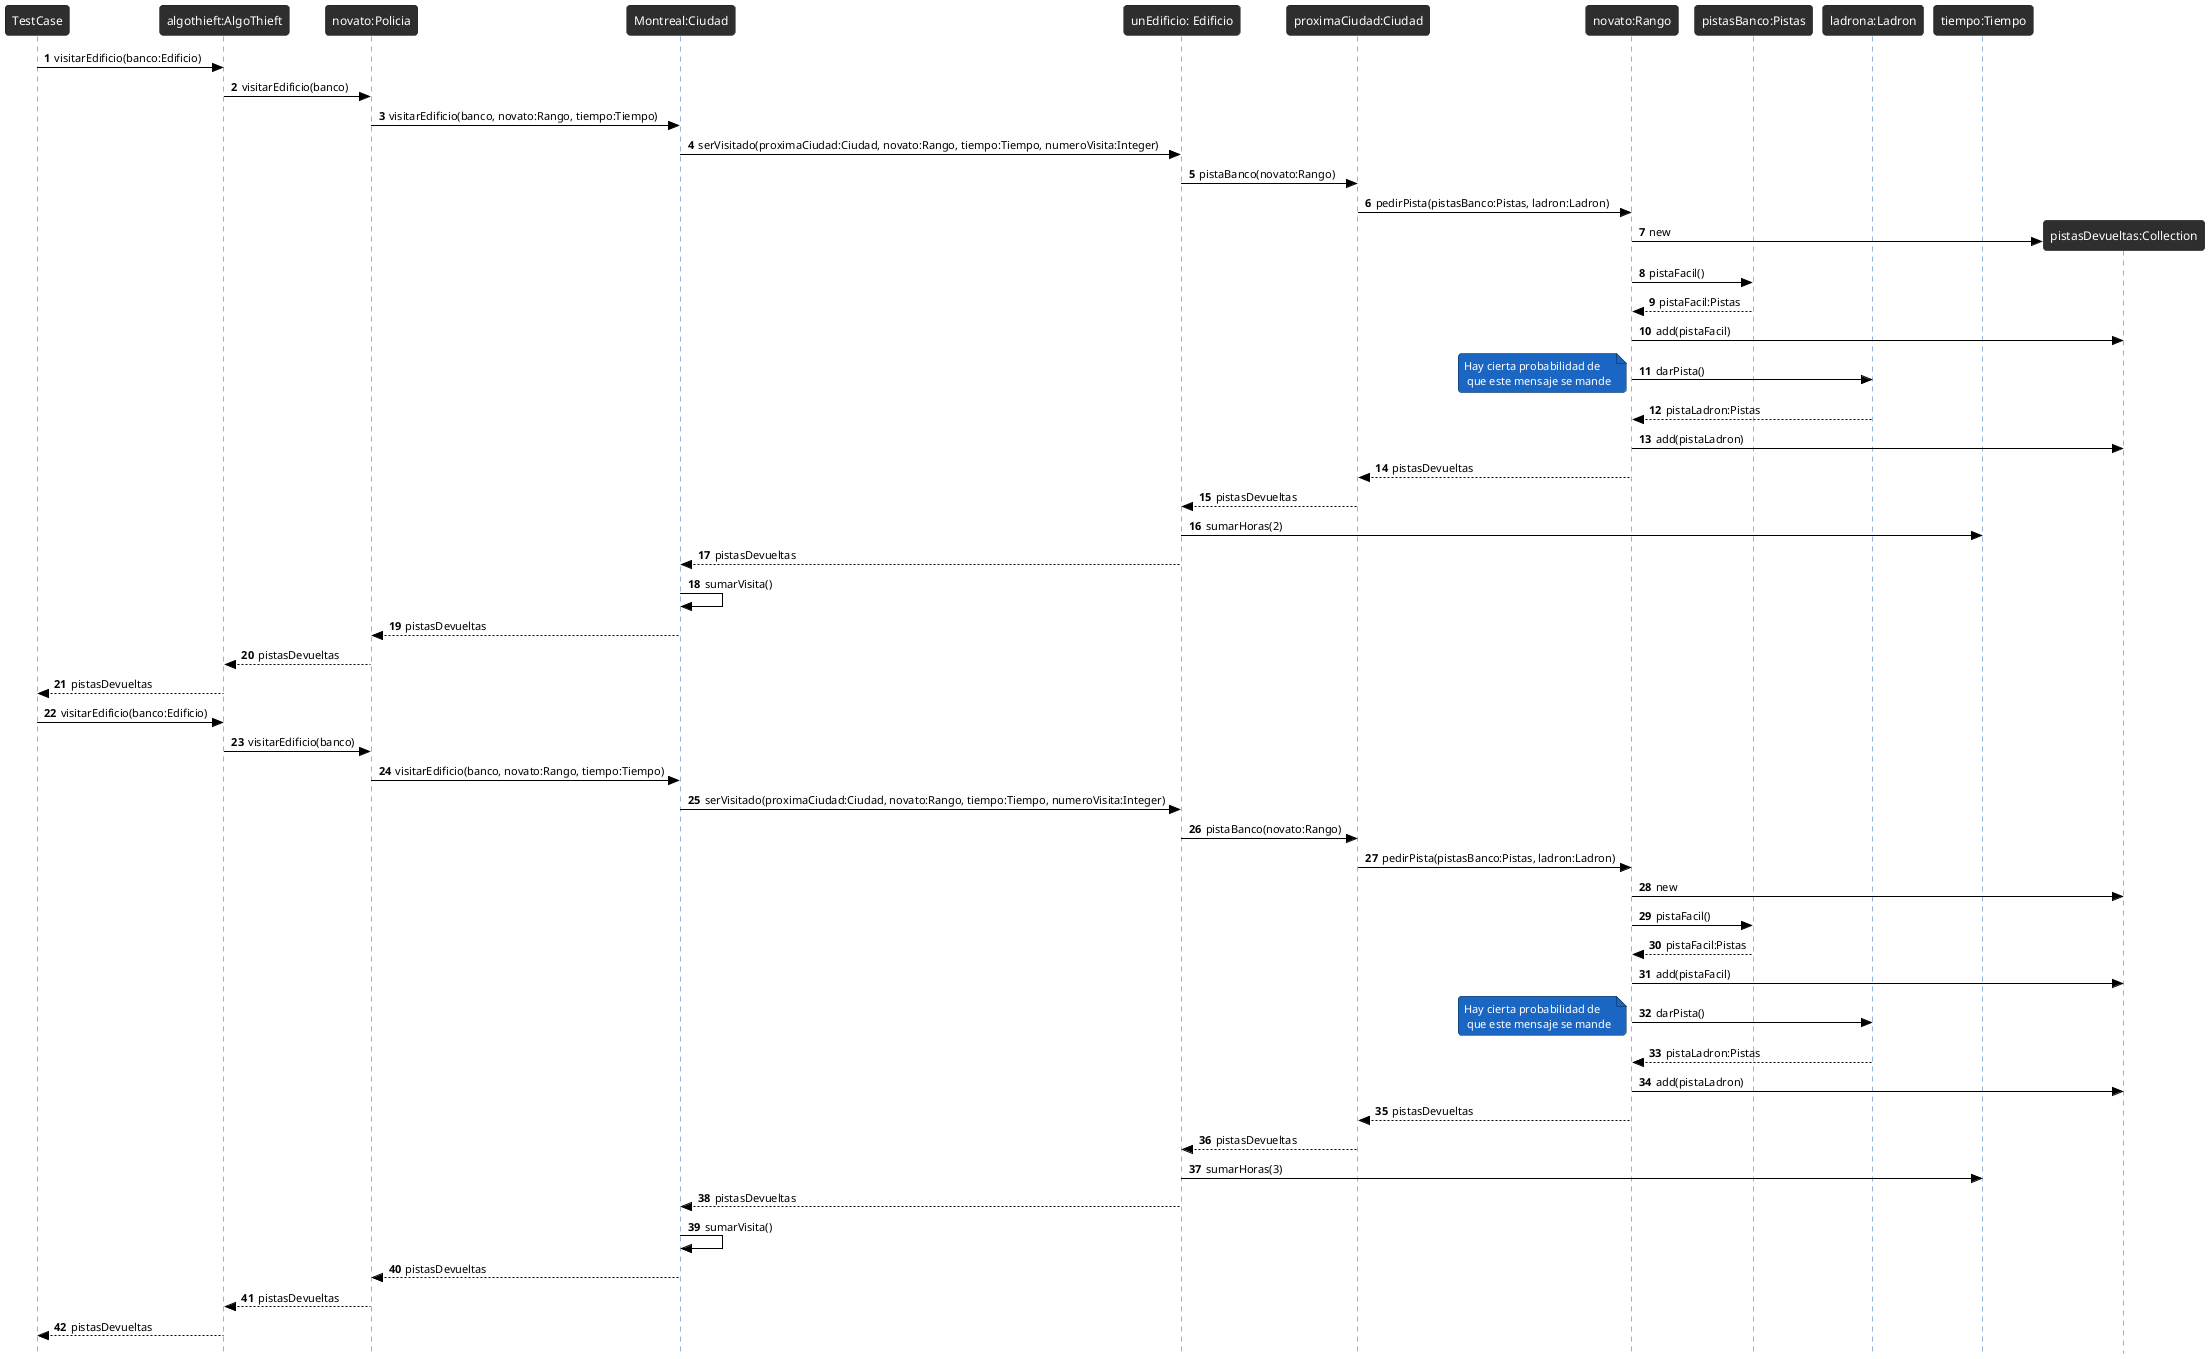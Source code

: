 @startuml

!theme reddress-darkblue
autonumber
skinparam style strictuml
skinparam BackGroundColor white
skinparam RoundCorner 7
skinparam SequenceGroupFontColor black
skinparam SequenceGroupBorderColor black
skinparam SequenceGroupBorderThickness 0.5
skinparam ArrowFontColor black
skinparam ArrowColor black
skinparam ActorFontColor black
skinparam participantFontSize 12
skinparam SequenceLifeLineBackGroundColor 2e2e2e

TestCase -> "algothieft:AlgoThieft" as algothieft: visitarEdificio(banco:Edificio)
algothieft -> "novato:Policia" as unPolicia: visitarEdificio(banco)

unPolicia -> "Montreal:Ciudad" as montreal : visitarEdificio(banco, novato:Rango, tiempo:Tiempo)

montreal ->"unEdificio: Edificio" as edificio: serVisitado(proximaCiudad:Ciudad, novato:Rango, tiempo:Tiempo, numeroVisita:Integer)
edificio -> "proximaCiudad:Ciudad" as proximaCiudad : pistaBanco(novato:Rango)
proximaCiudad -> "novato:Rango" as rango : pedirPista(pistasBanco:Pistas, ladron:Ladron)
create "pistasDevueltas:Collection" as pistasDevueltas
rango -> pistasDevueltas : new
rango -> "pistasBanco:Pistas" as pistas: pistaFacil()
pistas --> rango :pistaFacil:Pistas
rango -> pistasDevueltas : add(pistaFacil)
rango -> "ladrona:Ladron" as ladron: darPista()
note left: Hay cierta probabilidad de\n que este mensaje se mande
ladron --> rango: pistaLadron:Pistas
rango -> pistasDevueltas : add(pistaLadron)
rango --> proximaCiudad: pistasDevueltas
proximaCiudad -->edificio : pistasDevueltas


edificio -> "tiempo:Tiempo" as tiempo: sumarHoras(2)

montreal <-- edificio: pistasDevueltas
montreal -> montreal : sumarVisita()
unPolicia <-- montreal: pistasDevueltas
unPolicia --> algothieft: pistasDevueltas

TestCase <-- algothieft: pistasDevueltas

TestCase -> "algothieft:AlgoThieft" as algothieft: visitarEdificio(banco:Edificio)
algothieft -> "novato:Policia" as unPolicia: visitarEdificio(banco)

unPolicia -> "Montreal:Ciudad" as montreal : visitarEdificio(banco, novato:Rango, tiempo:Tiempo)

montreal ->"unEdificio: Edificio" as edificio: serVisitado(proximaCiudad:Ciudad, novato:Rango, tiempo:Tiempo, numeroVisita:Integer)
edificio -> "proximaCiudad:Ciudad" as proximaCiudad : pistaBanco(novato:Rango)
proximaCiudad -> "novato:Rango" as rango : pedirPista(pistasBanco:Pistas, ladron:Ladron)
create "pistasDevueltas:Collection" as pistasDevueltas
rango -> pistasDevueltas : new
rango -> "pistasBanco:Pistas" as pistas: pistaFacil()
pistas --> rango :pistaFacil:Pistas
rango -> pistasDevueltas : add(pistaFacil)
rango -> "ladrona:Ladron" as ladron: darPista()
note left: Hay cierta probabilidad de\n que este mensaje se mande
ladron --> rango: pistaLadron:Pistas
rango -> pistasDevueltas : add(pistaLadron)
rango --> proximaCiudad: pistasDevueltas
proximaCiudad -->edificio : pistasDevueltas


edificio -> "tiempo:Tiempo" as tiempo: sumarHoras(3)

montreal <-- edificio: pistasDevueltas
montreal -> montreal : sumarVisita()
unPolicia <-- montreal: pistasDevueltas
unPolicia --> algothieft: pistasDevueltas

TestCase <-- algothieft: pistasDevueltas


@enduml
